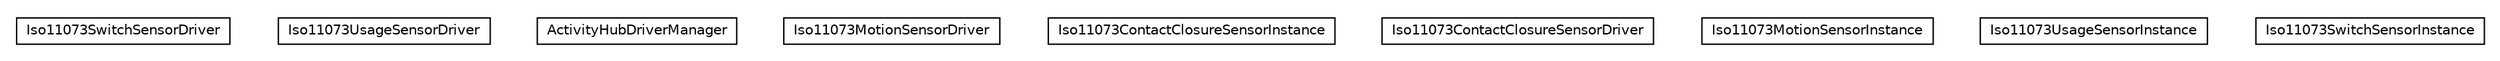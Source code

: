 #!/usr/local/bin/dot
#
# Class diagram 
# Generated by UMLGraph version 5.1 (http://www.umlgraph.org/)
#

digraph G {
	edge [fontname="Helvetica",fontsize=10,labelfontname="Helvetica",labelfontsize=10];
	node [fontname="Helvetica",fontsize=10,shape=plaintext];
	nodesep=0.25;
	ranksep=0.5;
	// org.universAAL.lddi.exporter.activityhub.driver.Iso11073SwitchSensorDriver
	c763677 [label=<<table title="org.universAAL.lddi.exporter.activityhub.driver.Iso11073SwitchSensorDriver" border="0" cellborder="1" cellspacing="0" cellpadding="2" port="p" href="./Iso11073SwitchSensorDriver.html">
		<tr><td><table border="0" cellspacing="0" cellpadding="1">
<tr><td align="center" balign="center"> Iso11073SwitchSensorDriver </td></tr>
		</table></td></tr>
		</table>>, fontname="Helvetica", fontcolor="black", fontsize=10.0];
	// org.universAAL.lddi.exporter.activityhub.driver.Iso11073UsageSensorDriver
	c763678 [label=<<table title="org.universAAL.lddi.exporter.activityhub.driver.Iso11073UsageSensorDriver" border="0" cellborder="1" cellspacing="0" cellpadding="2" port="p" href="./Iso11073UsageSensorDriver.html">
		<tr><td><table border="0" cellspacing="0" cellpadding="1">
<tr><td align="center" balign="center"> Iso11073UsageSensorDriver </td></tr>
		</table></td></tr>
		</table>>, fontname="Helvetica", fontcolor="black", fontsize=10.0];
	// org.universAAL.lddi.exporter.activityhub.driver.ActivityHubDriverManager
	c763679 [label=<<table title="org.universAAL.lddi.exporter.activityhub.driver.ActivityHubDriverManager" border="0" cellborder="1" cellspacing="0" cellpadding="2" port="p" href="./ActivityHubDriverManager.html">
		<tr><td><table border="0" cellspacing="0" cellpadding="1">
<tr><td align="center" balign="center"> ActivityHubDriverManager </td></tr>
		</table></td></tr>
		</table>>, fontname="Helvetica", fontcolor="black", fontsize=10.0];
	// org.universAAL.lddi.exporter.activityhub.driver.Iso11073MotionSensorDriver
	c763680 [label=<<table title="org.universAAL.lddi.exporter.activityhub.driver.Iso11073MotionSensorDriver" border="0" cellborder="1" cellspacing="0" cellpadding="2" port="p" href="./Iso11073MotionSensorDriver.html">
		<tr><td><table border="0" cellspacing="0" cellpadding="1">
<tr><td align="center" balign="center"> Iso11073MotionSensorDriver </td></tr>
		</table></td></tr>
		</table>>, fontname="Helvetica", fontcolor="black", fontsize=10.0];
	// org.universAAL.lddi.exporter.activityhub.driver.Iso11073ContactClosureSensorInstance
	c763681 [label=<<table title="org.universAAL.lddi.exporter.activityhub.driver.Iso11073ContactClosureSensorInstance" border="0" cellborder="1" cellspacing="0" cellpadding="2" port="p" href="./Iso11073ContactClosureSensorInstance.html">
		<tr><td><table border="0" cellspacing="0" cellpadding="1">
<tr><td align="center" balign="center"> Iso11073ContactClosureSensorInstance </td></tr>
		</table></td></tr>
		</table>>, fontname="Helvetica", fontcolor="black", fontsize=10.0];
	// org.universAAL.lddi.exporter.activityhub.driver.Iso11073ContactClosureSensorDriver
	c763682 [label=<<table title="org.universAAL.lddi.exporter.activityhub.driver.Iso11073ContactClosureSensorDriver" border="0" cellborder="1" cellspacing="0" cellpadding="2" port="p" href="./Iso11073ContactClosureSensorDriver.html">
		<tr><td><table border="0" cellspacing="0" cellpadding="1">
<tr><td align="center" balign="center"> Iso11073ContactClosureSensorDriver </td></tr>
		</table></td></tr>
		</table>>, fontname="Helvetica", fontcolor="black", fontsize=10.0];
	// org.universAAL.lddi.exporter.activityhub.driver.Iso11073MotionSensorInstance
	c763683 [label=<<table title="org.universAAL.lddi.exporter.activityhub.driver.Iso11073MotionSensorInstance" border="0" cellborder="1" cellspacing="0" cellpadding="2" port="p" href="./Iso11073MotionSensorInstance.html">
		<tr><td><table border="0" cellspacing="0" cellpadding="1">
<tr><td align="center" balign="center"> Iso11073MotionSensorInstance </td></tr>
		</table></td></tr>
		</table>>, fontname="Helvetica", fontcolor="black", fontsize=10.0];
	// org.universAAL.lddi.exporter.activityhub.driver.Iso11073UsageSensorInstance
	c763684 [label=<<table title="org.universAAL.lddi.exporter.activityhub.driver.Iso11073UsageSensorInstance" border="0" cellborder="1" cellspacing="0" cellpadding="2" port="p" href="./Iso11073UsageSensorInstance.html">
		<tr><td><table border="0" cellspacing="0" cellpadding="1">
<tr><td align="center" balign="center"> Iso11073UsageSensorInstance </td></tr>
		</table></td></tr>
		</table>>, fontname="Helvetica", fontcolor="black", fontsize=10.0];
	// org.universAAL.lddi.exporter.activityhub.driver.Iso11073SwitchSensorInstance
	c763685 [label=<<table title="org.universAAL.lddi.exporter.activityhub.driver.Iso11073SwitchSensorInstance" border="0" cellborder="1" cellspacing="0" cellpadding="2" port="p" href="./Iso11073SwitchSensorInstance.html">
		<tr><td><table border="0" cellspacing="0" cellpadding="1">
<tr><td align="center" balign="center"> Iso11073SwitchSensorInstance </td></tr>
		</table></td></tr>
		</table>>, fontname="Helvetica", fontcolor="black", fontsize=10.0];
}

